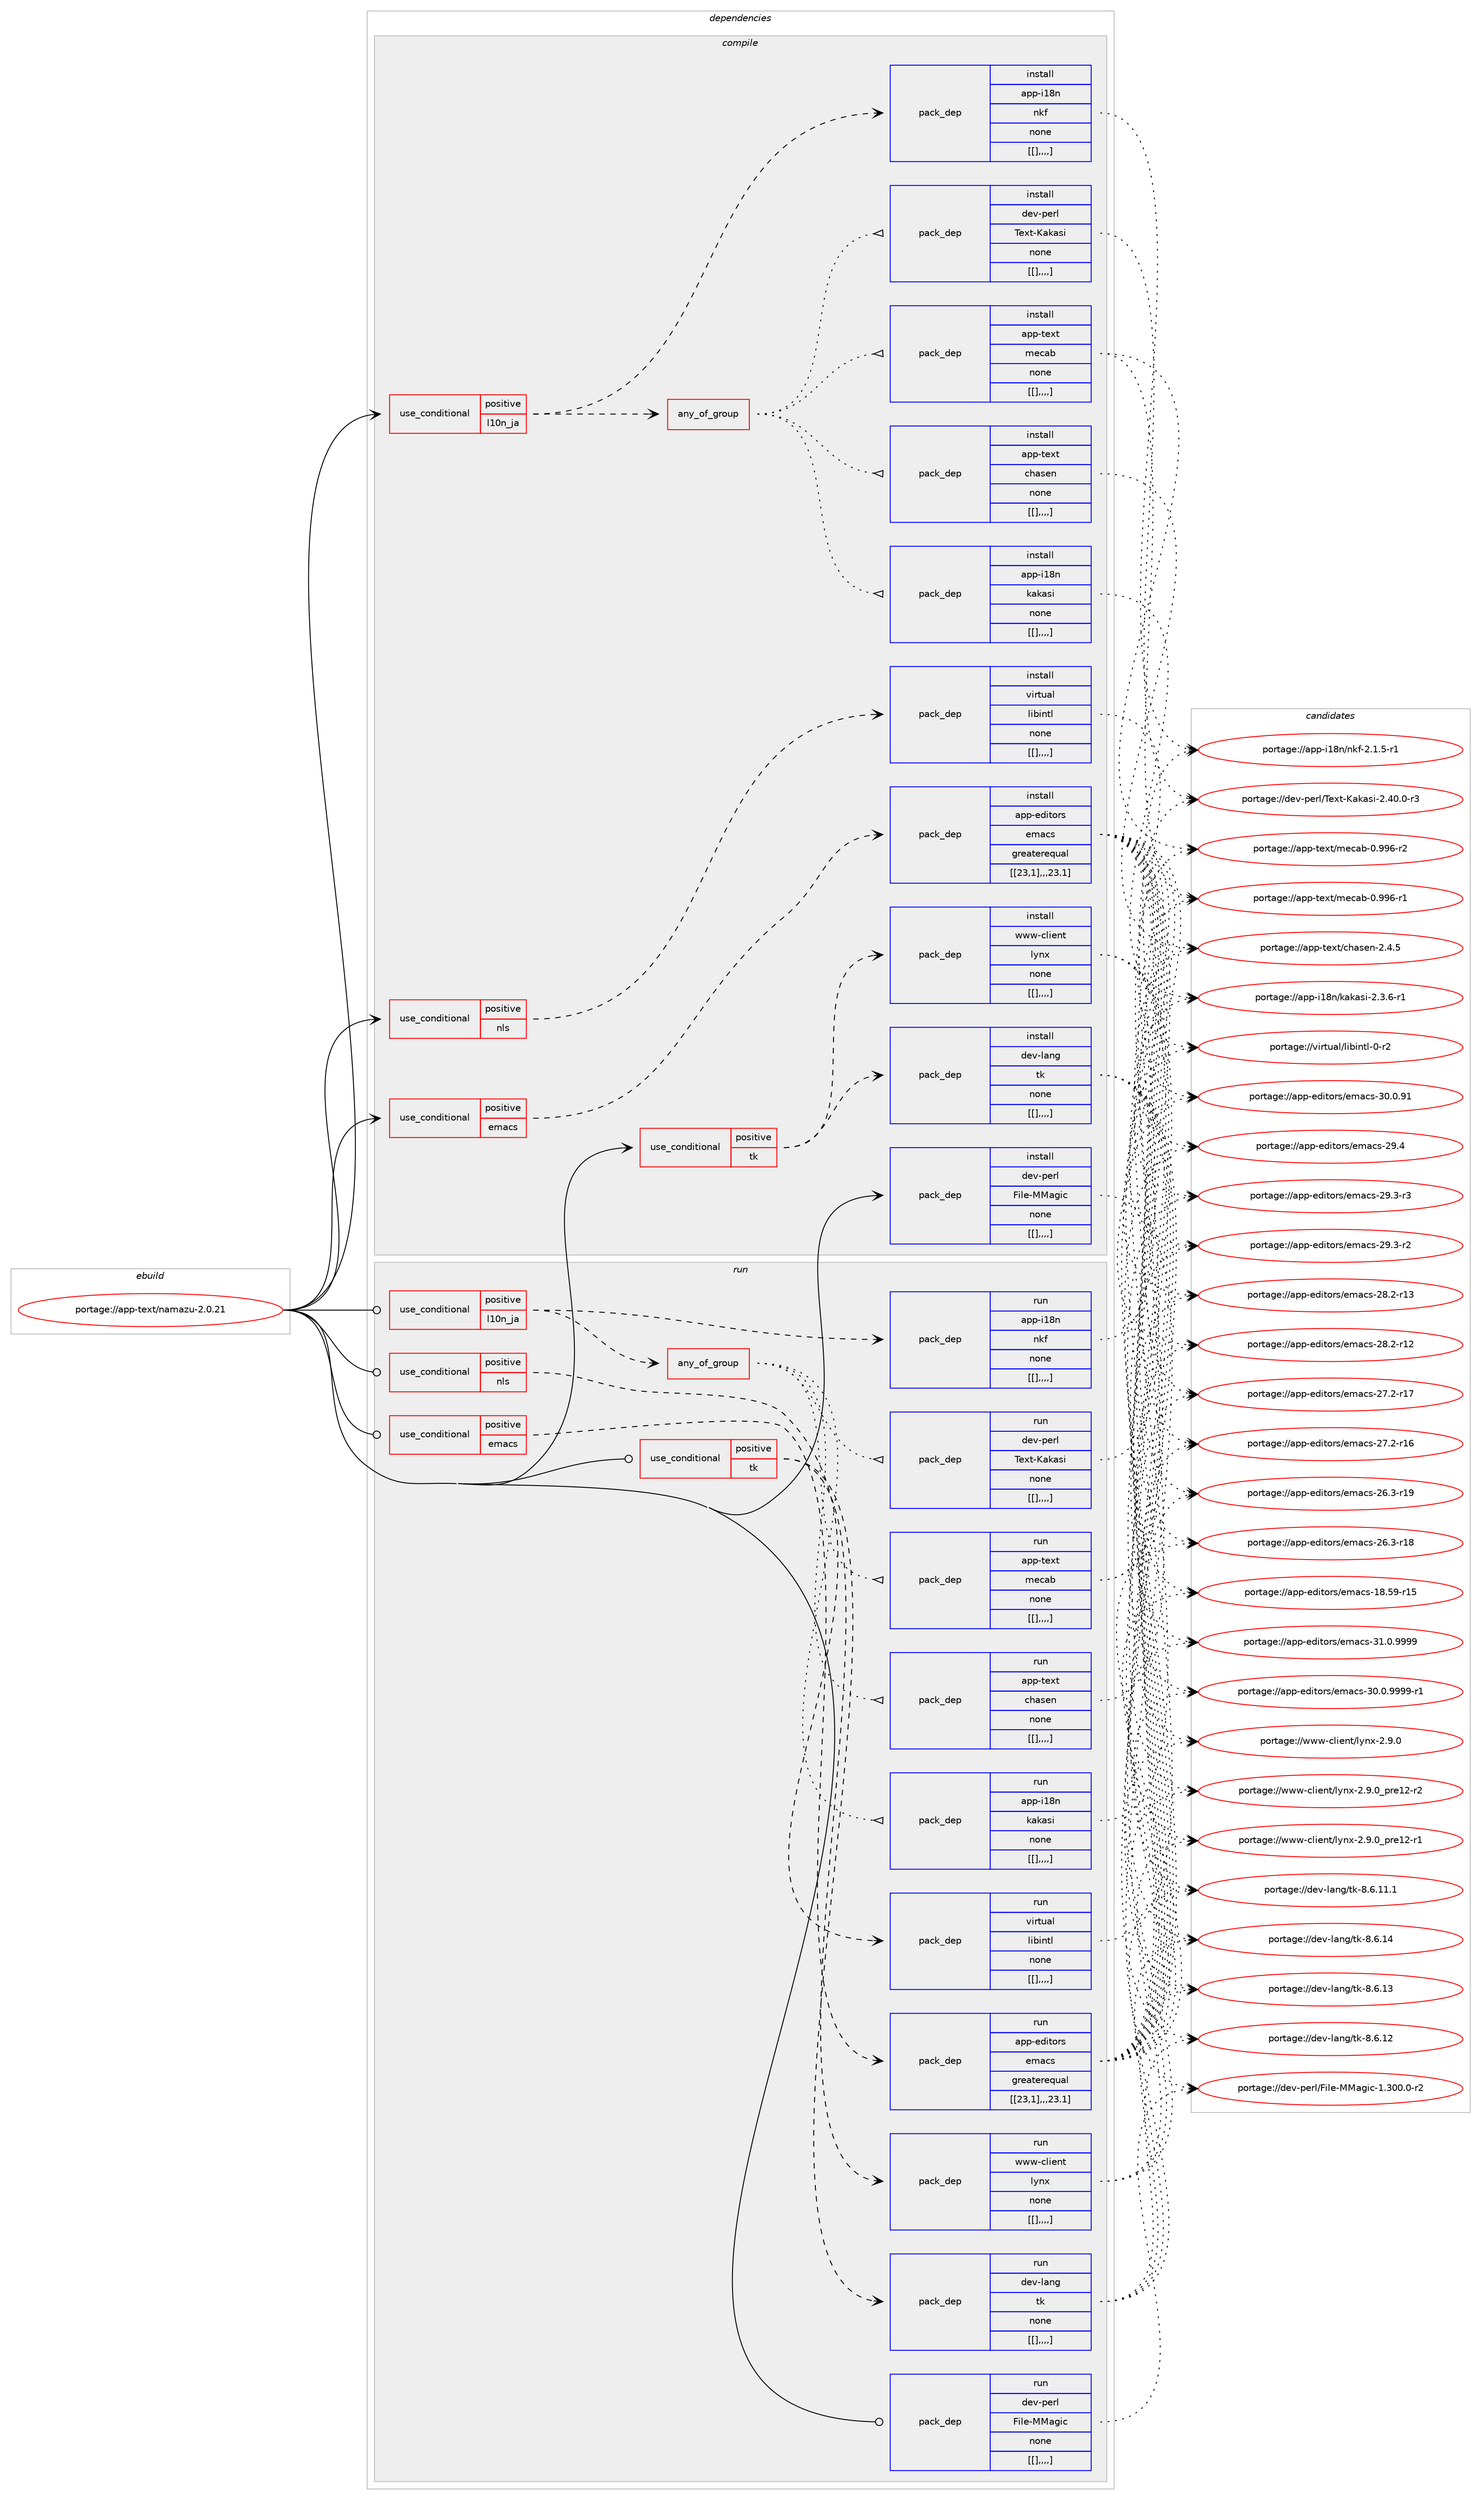 digraph prolog {

# *************
# Graph options
# *************

newrank=true;
concentrate=true;
compound=true;
graph [rankdir=LR,fontname=Helvetica,fontsize=10,ranksep=1.5];#, ranksep=2.5, nodesep=0.2];
edge  [arrowhead=vee];
node  [fontname=Helvetica,fontsize=10];

# **********
# The ebuild
# **********

subgraph cluster_leftcol {
color=gray;
label=<<i>ebuild</i>>;
id [label="portage://app-text/namazu-2.0.21", color=red, width=4, href="../app-text/namazu-2.0.21.svg"];
}

# ****************
# The dependencies
# ****************

subgraph cluster_midcol {
color=gray;
label=<<i>dependencies</i>>;
subgraph cluster_compile {
fillcolor="#eeeeee";
style=filled;
label=<<i>compile</i>>;
subgraph cond15448 {
dependency56832 [label=<<TABLE BORDER="0" CELLBORDER="1" CELLSPACING="0" CELLPADDING="4"><TR><TD ROWSPAN="3" CELLPADDING="10">use_conditional</TD></TR><TR><TD>positive</TD></TR><TR><TD>emacs</TD></TR></TABLE>>, shape=none, color=red];
subgraph pack40881 {
dependency56833 [label=<<TABLE BORDER="0" CELLBORDER="1" CELLSPACING="0" CELLPADDING="4" WIDTH="220"><TR><TD ROWSPAN="6" CELLPADDING="30">pack_dep</TD></TR><TR><TD WIDTH="110">install</TD></TR><TR><TD>app-editors</TD></TR><TR><TD>emacs</TD></TR><TR><TD>greaterequal</TD></TR><TR><TD>[[23,1],,,23.1]</TD></TR></TABLE>>, shape=none, color=blue];
}
dependency56832:e -> dependency56833:w [weight=20,style="dashed",arrowhead="vee"];
}
id:e -> dependency56832:w [weight=20,style="solid",arrowhead="vee"];
subgraph cond15449 {
dependency56834 [label=<<TABLE BORDER="0" CELLBORDER="1" CELLSPACING="0" CELLPADDING="4"><TR><TD ROWSPAN="3" CELLPADDING="10">use_conditional</TD></TR><TR><TD>positive</TD></TR><TR><TD>l10n_ja</TD></TR></TABLE>>, shape=none, color=red];
subgraph pack40882 {
dependency56835 [label=<<TABLE BORDER="0" CELLBORDER="1" CELLSPACING="0" CELLPADDING="4" WIDTH="220"><TR><TD ROWSPAN="6" CELLPADDING="30">pack_dep</TD></TR><TR><TD WIDTH="110">install</TD></TR><TR><TD>app-i18n</TD></TR><TR><TD>nkf</TD></TR><TR><TD>none</TD></TR><TR><TD>[[],,,,]</TD></TR></TABLE>>, shape=none, color=blue];
}
dependency56834:e -> dependency56835:w [weight=20,style="dashed",arrowhead="vee"];
subgraph any438 {
dependency56836 [label=<<TABLE BORDER="0" CELLBORDER="1" CELLSPACING="0" CELLPADDING="4"><TR><TD CELLPADDING="10">any_of_group</TD></TR></TABLE>>, shape=none, color=red];subgraph pack40883 {
dependency56837 [label=<<TABLE BORDER="0" CELLBORDER="1" CELLSPACING="0" CELLPADDING="4" WIDTH="220"><TR><TD ROWSPAN="6" CELLPADDING="30">pack_dep</TD></TR><TR><TD WIDTH="110">install</TD></TR><TR><TD>dev-perl</TD></TR><TR><TD>Text-Kakasi</TD></TR><TR><TD>none</TD></TR><TR><TD>[[],,,,]</TD></TR></TABLE>>, shape=none, color=blue];
}
dependency56836:e -> dependency56837:w [weight=20,style="dotted",arrowhead="oinv"];
subgraph pack40884 {
dependency56838 [label=<<TABLE BORDER="0" CELLBORDER="1" CELLSPACING="0" CELLPADDING="4" WIDTH="220"><TR><TD ROWSPAN="6" CELLPADDING="30">pack_dep</TD></TR><TR><TD WIDTH="110">install</TD></TR><TR><TD>app-i18n</TD></TR><TR><TD>kakasi</TD></TR><TR><TD>none</TD></TR><TR><TD>[[],,,,]</TD></TR></TABLE>>, shape=none, color=blue];
}
dependency56836:e -> dependency56838:w [weight=20,style="dotted",arrowhead="oinv"];
subgraph pack40885 {
dependency56839 [label=<<TABLE BORDER="0" CELLBORDER="1" CELLSPACING="0" CELLPADDING="4" WIDTH="220"><TR><TD ROWSPAN="6" CELLPADDING="30">pack_dep</TD></TR><TR><TD WIDTH="110">install</TD></TR><TR><TD>app-text</TD></TR><TR><TD>chasen</TD></TR><TR><TD>none</TD></TR><TR><TD>[[],,,,]</TD></TR></TABLE>>, shape=none, color=blue];
}
dependency56836:e -> dependency56839:w [weight=20,style="dotted",arrowhead="oinv"];
subgraph pack40886 {
dependency56840 [label=<<TABLE BORDER="0" CELLBORDER="1" CELLSPACING="0" CELLPADDING="4" WIDTH="220"><TR><TD ROWSPAN="6" CELLPADDING="30">pack_dep</TD></TR><TR><TD WIDTH="110">install</TD></TR><TR><TD>app-text</TD></TR><TR><TD>mecab</TD></TR><TR><TD>none</TD></TR><TR><TD>[[],,,,]</TD></TR></TABLE>>, shape=none, color=blue];
}
dependency56836:e -> dependency56840:w [weight=20,style="dotted",arrowhead="oinv"];
}
dependency56834:e -> dependency56836:w [weight=20,style="dashed",arrowhead="vee"];
}
id:e -> dependency56834:w [weight=20,style="solid",arrowhead="vee"];
subgraph cond15450 {
dependency56841 [label=<<TABLE BORDER="0" CELLBORDER="1" CELLSPACING="0" CELLPADDING="4"><TR><TD ROWSPAN="3" CELLPADDING="10">use_conditional</TD></TR><TR><TD>positive</TD></TR><TR><TD>nls</TD></TR></TABLE>>, shape=none, color=red];
subgraph pack40887 {
dependency56842 [label=<<TABLE BORDER="0" CELLBORDER="1" CELLSPACING="0" CELLPADDING="4" WIDTH="220"><TR><TD ROWSPAN="6" CELLPADDING="30">pack_dep</TD></TR><TR><TD WIDTH="110">install</TD></TR><TR><TD>virtual</TD></TR><TR><TD>libintl</TD></TR><TR><TD>none</TD></TR><TR><TD>[[],,,,]</TD></TR></TABLE>>, shape=none, color=blue];
}
dependency56841:e -> dependency56842:w [weight=20,style="dashed",arrowhead="vee"];
}
id:e -> dependency56841:w [weight=20,style="solid",arrowhead="vee"];
subgraph cond15451 {
dependency56843 [label=<<TABLE BORDER="0" CELLBORDER="1" CELLSPACING="0" CELLPADDING="4"><TR><TD ROWSPAN="3" CELLPADDING="10">use_conditional</TD></TR><TR><TD>positive</TD></TR><TR><TD>tk</TD></TR></TABLE>>, shape=none, color=red];
subgraph pack40888 {
dependency56844 [label=<<TABLE BORDER="0" CELLBORDER="1" CELLSPACING="0" CELLPADDING="4" WIDTH="220"><TR><TD ROWSPAN="6" CELLPADDING="30">pack_dep</TD></TR><TR><TD WIDTH="110">install</TD></TR><TR><TD>dev-lang</TD></TR><TR><TD>tk</TD></TR><TR><TD>none</TD></TR><TR><TD>[[],,,,]</TD></TR></TABLE>>, shape=none, color=blue];
}
dependency56843:e -> dependency56844:w [weight=20,style="dashed",arrowhead="vee"];
subgraph pack40889 {
dependency56845 [label=<<TABLE BORDER="0" CELLBORDER="1" CELLSPACING="0" CELLPADDING="4" WIDTH="220"><TR><TD ROWSPAN="6" CELLPADDING="30">pack_dep</TD></TR><TR><TD WIDTH="110">install</TD></TR><TR><TD>www-client</TD></TR><TR><TD>lynx</TD></TR><TR><TD>none</TD></TR><TR><TD>[[],,,,]</TD></TR></TABLE>>, shape=none, color=blue];
}
dependency56843:e -> dependency56845:w [weight=20,style="dashed",arrowhead="vee"];
}
id:e -> dependency56843:w [weight=20,style="solid",arrowhead="vee"];
subgraph pack40890 {
dependency56846 [label=<<TABLE BORDER="0" CELLBORDER="1" CELLSPACING="0" CELLPADDING="4" WIDTH="220"><TR><TD ROWSPAN="6" CELLPADDING="30">pack_dep</TD></TR><TR><TD WIDTH="110">install</TD></TR><TR><TD>dev-perl</TD></TR><TR><TD>File-MMagic</TD></TR><TR><TD>none</TD></TR><TR><TD>[[],,,,]</TD></TR></TABLE>>, shape=none, color=blue];
}
id:e -> dependency56846:w [weight=20,style="solid",arrowhead="vee"];
}
subgraph cluster_compileandrun {
fillcolor="#eeeeee";
style=filled;
label=<<i>compile and run</i>>;
}
subgraph cluster_run {
fillcolor="#eeeeee";
style=filled;
label=<<i>run</i>>;
subgraph cond15452 {
dependency56847 [label=<<TABLE BORDER="0" CELLBORDER="1" CELLSPACING="0" CELLPADDING="4"><TR><TD ROWSPAN="3" CELLPADDING="10">use_conditional</TD></TR><TR><TD>positive</TD></TR><TR><TD>emacs</TD></TR></TABLE>>, shape=none, color=red];
subgraph pack40891 {
dependency56848 [label=<<TABLE BORDER="0" CELLBORDER="1" CELLSPACING="0" CELLPADDING="4" WIDTH="220"><TR><TD ROWSPAN="6" CELLPADDING="30">pack_dep</TD></TR><TR><TD WIDTH="110">run</TD></TR><TR><TD>app-editors</TD></TR><TR><TD>emacs</TD></TR><TR><TD>greaterequal</TD></TR><TR><TD>[[23,1],,,23.1]</TD></TR></TABLE>>, shape=none, color=blue];
}
dependency56847:e -> dependency56848:w [weight=20,style="dashed",arrowhead="vee"];
}
id:e -> dependency56847:w [weight=20,style="solid",arrowhead="odot"];
subgraph cond15453 {
dependency56849 [label=<<TABLE BORDER="0" CELLBORDER="1" CELLSPACING="0" CELLPADDING="4"><TR><TD ROWSPAN="3" CELLPADDING="10">use_conditional</TD></TR><TR><TD>positive</TD></TR><TR><TD>l10n_ja</TD></TR></TABLE>>, shape=none, color=red];
subgraph pack40892 {
dependency56850 [label=<<TABLE BORDER="0" CELLBORDER="1" CELLSPACING="0" CELLPADDING="4" WIDTH="220"><TR><TD ROWSPAN="6" CELLPADDING="30">pack_dep</TD></TR><TR><TD WIDTH="110">run</TD></TR><TR><TD>app-i18n</TD></TR><TR><TD>nkf</TD></TR><TR><TD>none</TD></TR><TR><TD>[[],,,,]</TD></TR></TABLE>>, shape=none, color=blue];
}
dependency56849:e -> dependency56850:w [weight=20,style="dashed",arrowhead="vee"];
subgraph any439 {
dependency56851 [label=<<TABLE BORDER="0" CELLBORDER="1" CELLSPACING="0" CELLPADDING="4"><TR><TD CELLPADDING="10">any_of_group</TD></TR></TABLE>>, shape=none, color=red];subgraph pack40893 {
dependency56852 [label=<<TABLE BORDER="0" CELLBORDER="1" CELLSPACING="0" CELLPADDING="4" WIDTH="220"><TR><TD ROWSPAN="6" CELLPADDING="30">pack_dep</TD></TR><TR><TD WIDTH="110">run</TD></TR><TR><TD>dev-perl</TD></TR><TR><TD>Text-Kakasi</TD></TR><TR><TD>none</TD></TR><TR><TD>[[],,,,]</TD></TR></TABLE>>, shape=none, color=blue];
}
dependency56851:e -> dependency56852:w [weight=20,style="dotted",arrowhead="oinv"];
subgraph pack40894 {
dependency56853 [label=<<TABLE BORDER="0" CELLBORDER="1" CELLSPACING="0" CELLPADDING="4" WIDTH="220"><TR><TD ROWSPAN="6" CELLPADDING="30">pack_dep</TD></TR><TR><TD WIDTH="110">run</TD></TR><TR><TD>app-i18n</TD></TR><TR><TD>kakasi</TD></TR><TR><TD>none</TD></TR><TR><TD>[[],,,,]</TD></TR></TABLE>>, shape=none, color=blue];
}
dependency56851:e -> dependency56853:w [weight=20,style="dotted",arrowhead="oinv"];
subgraph pack40895 {
dependency56854 [label=<<TABLE BORDER="0" CELLBORDER="1" CELLSPACING="0" CELLPADDING="4" WIDTH="220"><TR><TD ROWSPAN="6" CELLPADDING="30">pack_dep</TD></TR><TR><TD WIDTH="110">run</TD></TR><TR><TD>app-text</TD></TR><TR><TD>chasen</TD></TR><TR><TD>none</TD></TR><TR><TD>[[],,,,]</TD></TR></TABLE>>, shape=none, color=blue];
}
dependency56851:e -> dependency56854:w [weight=20,style="dotted",arrowhead="oinv"];
subgraph pack40896 {
dependency56855 [label=<<TABLE BORDER="0" CELLBORDER="1" CELLSPACING="0" CELLPADDING="4" WIDTH="220"><TR><TD ROWSPAN="6" CELLPADDING="30">pack_dep</TD></TR><TR><TD WIDTH="110">run</TD></TR><TR><TD>app-text</TD></TR><TR><TD>mecab</TD></TR><TR><TD>none</TD></TR><TR><TD>[[],,,,]</TD></TR></TABLE>>, shape=none, color=blue];
}
dependency56851:e -> dependency56855:w [weight=20,style="dotted",arrowhead="oinv"];
}
dependency56849:e -> dependency56851:w [weight=20,style="dashed",arrowhead="vee"];
}
id:e -> dependency56849:w [weight=20,style="solid",arrowhead="odot"];
subgraph cond15454 {
dependency56856 [label=<<TABLE BORDER="0" CELLBORDER="1" CELLSPACING="0" CELLPADDING="4"><TR><TD ROWSPAN="3" CELLPADDING="10">use_conditional</TD></TR><TR><TD>positive</TD></TR><TR><TD>nls</TD></TR></TABLE>>, shape=none, color=red];
subgraph pack40897 {
dependency56857 [label=<<TABLE BORDER="0" CELLBORDER="1" CELLSPACING="0" CELLPADDING="4" WIDTH="220"><TR><TD ROWSPAN="6" CELLPADDING="30">pack_dep</TD></TR><TR><TD WIDTH="110">run</TD></TR><TR><TD>virtual</TD></TR><TR><TD>libintl</TD></TR><TR><TD>none</TD></TR><TR><TD>[[],,,,]</TD></TR></TABLE>>, shape=none, color=blue];
}
dependency56856:e -> dependency56857:w [weight=20,style="dashed",arrowhead="vee"];
}
id:e -> dependency56856:w [weight=20,style="solid",arrowhead="odot"];
subgraph cond15455 {
dependency56858 [label=<<TABLE BORDER="0" CELLBORDER="1" CELLSPACING="0" CELLPADDING="4"><TR><TD ROWSPAN="3" CELLPADDING="10">use_conditional</TD></TR><TR><TD>positive</TD></TR><TR><TD>tk</TD></TR></TABLE>>, shape=none, color=red];
subgraph pack40898 {
dependency56859 [label=<<TABLE BORDER="0" CELLBORDER="1" CELLSPACING="0" CELLPADDING="4" WIDTH="220"><TR><TD ROWSPAN="6" CELLPADDING="30">pack_dep</TD></TR><TR><TD WIDTH="110">run</TD></TR><TR><TD>dev-lang</TD></TR><TR><TD>tk</TD></TR><TR><TD>none</TD></TR><TR><TD>[[],,,,]</TD></TR></TABLE>>, shape=none, color=blue];
}
dependency56858:e -> dependency56859:w [weight=20,style="dashed",arrowhead="vee"];
subgraph pack40899 {
dependency56860 [label=<<TABLE BORDER="0" CELLBORDER="1" CELLSPACING="0" CELLPADDING="4" WIDTH="220"><TR><TD ROWSPAN="6" CELLPADDING="30">pack_dep</TD></TR><TR><TD WIDTH="110">run</TD></TR><TR><TD>www-client</TD></TR><TR><TD>lynx</TD></TR><TR><TD>none</TD></TR><TR><TD>[[],,,,]</TD></TR></TABLE>>, shape=none, color=blue];
}
dependency56858:e -> dependency56860:w [weight=20,style="dashed",arrowhead="vee"];
}
id:e -> dependency56858:w [weight=20,style="solid",arrowhead="odot"];
subgraph pack40900 {
dependency56861 [label=<<TABLE BORDER="0" CELLBORDER="1" CELLSPACING="0" CELLPADDING="4" WIDTH="220"><TR><TD ROWSPAN="6" CELLPADDING="30">pack_dep</TD></TR><TR><TD WIDTH="110">run</TD></TR><TR><TD>dev-perl</TD></TR><TR><TD>File-MMagic</TD></TR><TR><TD>none</TD></TR><TR><TD>[[],,,,]</TD></TR></TABLE>>, shape=none, color=blue];
}
id:e -> dependency56861:w [weight=20,style="solid",arrowhead="odot"];
}
}

# **************
# The candidates
# **************

subgraph cluster_choices {
rank=same;
color=gray;
label=<<i>candidates</i>>;

subgraph choice40881 {
color=black;
nodesep=1;
choice971121124510110010511611111411547101109979911545514946484657575757 [label="portage://app-editors/emacs-31.0.9999", color=red, width=4,href="../app-editors/emacs-31.0.9999.svg"];
choice9711211245101100105116111114115471011099799115455148464846575757574511449 [label="portage://app-editors/emacs-30.0.9999-r1", color=red, width=4,href="../app-editors/emacs-30.0.9999-r1.svg"];
choice97112112451011001051161111141154710110997991154551484648465749 [label="portage://app-editors/emacs-30.0.91", color=red, width=4,href="../app-editors/emacs-30.0.91.svg"];
choice97112112451011001051161111141154710110997991154550574652 [label="portage://app-editors/emacs-29.4", color=red, width=4,href="../app-editors/emacs-29.4.svg"];
choice971121124510110010511611111411547101109979911545505746514511451 [label="portage://app-editors/emacs-29.3-r3", color=red, width=4,href="../app-editors/emacs-29.3-r3.svg"];
choice971121124510110010511611111411547101109979911545505746514511450 [label="portage://app-editors/emacs-29.3-r2", color=red, width=4,href="../app-editors/emacs-29.3-r2.svg"];
choice97112112451011001051161111141154710110997991154550564650451144951 [label="portage://app-editors/emacs-28.2-r13", color=red, width=4,href="../app-editors/emacs-28.2-r13.svg"];
choice97112112451011001051161111141154710110997991154550564650451144950 [label="portage://app-editors/emacs-28.2-r12", color=red, width=4,href="../app-editors/emacs-28.2-r12.svg"];
choice97112112451011001051161111141154710110997991154550554650451144955 [label="portage://app-editors/emacs-27.2-r17", color=red, width=4,href="../app-editors/emacs-27.2-r17.svg"];
choice97112112451011001051161111141154710110997991154550554650451144954 [label="portage://app-editors/emacs-27.2-r16", color=red, width=4,href="../app-editors/emacs-27.2-r16.svg"];
choice97112112451011001051161111141154710110997991154550544651451144957 [label="portage://app-editors/emacs-26.3-r19", color=red, width=4,href="../app-editors/emacs-26.3-r19.svg"];
choice97112112451011001051161111141154710110997991154550544651451144956 [label="portage://app-editors/emacs-26.3-r18", color=red, width=4,href="../app-editors/emacs-26.3-r18.svg"];
choice9711211245101100105116111114115471011099799115454956465357451144953 [label="portage://app-editors/emacs-18.59-r15", color=red, width=4,href="../app-editors/emacs-18.59-r15.svg"];
dependency56833:e -> choice971121124510110010511611111411547101109979911545514946484657575757:w [style=dotted,weight="100"];
dependency56833:e -> choice9711211245101100105116111114115471011099799115455148464846575757574511449:w [style=dotted,weight="100"];
dependency56833:e -> choice97112112451011001051161111141154710110997991154551484648465749:w [style=dotted,weight="100"];
dependency56833:e -> choice97112112451011001051161111141154710110997991154550574652:w [style=dotted,weight="100"];
dependency56833:e -> choice971121124510110010511611111411547101109979911545505746514511451:w [style=dotted,weight="100"];
dependency56833:e -> choice971121124510110010511611111411547101109979911545505746514511450:w [style=dotted,weight="100"];
dependency56833:e -> choice97112112451011001051161111141154710110997991154550564650451144951:w [style=dotted,weight="100"];
dependency56833:e -> choice97112112451011001051161111141154710110997991154550564650451144950:w [style=dotted,weight="100"];
dependency56833:e -> choice97112112451011001051161111141154710110997991154550554650451144955:w [style=dotted,weight="100"];
dependency56833:e -> choice97112112451011001051161111141154710110997991154550554650451144954:w [style=dotted,weight="100"];
dependency56833:e -> choice97112112451011001051161111141154710110997991154550544651451144957:w [style=dotted,weight="100"];
dependency56833:e -> choice97112112451011001051161111141154710110997991154550544651451144956:w [style=dotted,weight="100"];
dependency56833:e -> choice9711211245101100105116111114115471011099799115454956465357451144953:w [style=dotted,weight="100"];
}
subgraph choice40882 {
color=black;
nodesep=1;
choice97112112451054956110471101071024550464946534511449 [label="portage://app-i18n/nkf-2.1.5-r1", color=red, width=4,href="../app-i18n/nkf-2.1.5-r1.svg"];
dependency56835:e -> choice97112112451054956110471101071024550464946534511449:w [style=dotted,weight="100"];
}
subgraph choice40883 {
color=black;
nodesep=1;
choice10010111845112101114108478410112011645759710797115105455046524846484511451 [label="portage://dev-perl/Text-Kakasi-2.40.0-r3", color=red, width=4,href="../dev-perl/Text-Kakasi-2.40.0-r3.svg"];
dependency56837:e -> choice10010111845112101114108478410112011645759710797115105455046524846484511451:w [style=dotted,weight="100"];
}
subgraph choice40884 {
color=black;
nodesep=1;
choice971121124510549561104710797107971151054550465146544511449 [label="portage://app-i18n/kakasi-2.3.6-r1", color=red, width=4,href="../app-i18n/kakasi-2.3.6-r1.svg"];
dependency56838:e -> choice971121124510549561104710797107971151054550465146544511449:w [style=dotted,weight="100"];
}
subgraph choice40885 {
color=black;
nodesep=1;
choice9711211245116101120116479910497115101110455046524653 [label="portage://app-text/chasen-2.4.5", color=red, width=4,href="../app-text/chasen-2.4.5.svg"];
dependency56839:e -> choice9711211245116101120116479910497115101110455046524653:w [style=dotted,weight="100"];
}
subgraph choice40886 {
color=black;
nodesep=1;
choice9711211245116101120116471091019997984548465757544511450 [label="portage://app-text/mecab-0.996-r2", color=red, width=4,href="../app-text/mecab-0.996-r2.svg"];
choice9711211245116101120116471091019997984548465757544511449 [label="portage://app-text/mecab-0.996-r1", color=red, width=4,href="../app-text/mecab-0.996-r1.svg"];
dependency56840:e -> choice9711211245116101120116471091019997984548465757544511450:w [style=dotted,weight="100"];
dependency56840:e -> choice9711211245116101120116471091019997984548465757544511449:w [style=dotted,weight="100"];
}
subgraph choice40887 {
color=black;
nodesep=1;
choice11810511411611797108471081059810511011610845484511450 [label="portage://virtual/libintl-0-r2", color=red, width=4,href="../virtual/libintl-0-r2.svg"];
dependency56842:e -> choice11810511411611797108471081059810511011610845484511450:w [style=dotted,weight="100"];
}
subgraph choice40888 {
color=black;
nodesep=1;
choice10010111845108971101034711610745564654464952 [label="portage://dev-lang/tk-8.6.14", color=red, width=4,href="../dev-lang/tk-8.6.14.svg"];
choice10010111845108971101034711610745564654464951 [label="portage://dev-lang/tk-8.6.13", color=red, width=4,href="../dev-lang/tk-8.6.13.svg"];
choice10010111845108971101034711610745564654464950 [label="portage://dev-lang/tk-8.6.12", color=red, width=4,href="../dev-lang/tk-8.6.12.svg"];
choice100101118451089711010347116107455646544649494649 [label="portage://dev-lang/tk-8.6.11.1", color=red, width=4,href="../dev-lang/tk-8.6.11.1.svg"];
dependency56844:e -> choice10010111845108971101034711610745564654464952:w [style=dotted,weight="100"];
dependency56844:e -> choice10010111845108971101034711610745564654464951:w [style=dotted,weight="100"];
dependency56844:e -> choice10010111845108971101034711610745564654464950:w [style=dotted,weight="100"];
dependency56844:e -> choice100101118451089711010347116107455646544649494649:w [style=dotted,weight="100"];
}
subgraph choice40889 {
color=black;
nodesep=1;
choice1191191194599108105101110116471081211101204550465746489511211410149504511450 [label="portage://www-client/lynx-2.9.0_pre12-r2", color=red, width=4,href="../www-client/lynx-2.9.0_pre12-r2.svg"];
choice1191191194599108105101110116471081211101204550465746489511211410149504511449 [label="portage://www-client/lynx-2.9.0_pre12-r1", color=red, width=4,href="../www-client/lynx-2.9.0_pre12-r1.svg"];
choice119119119459910810510111011647108121110120455046574648 [label="portage://www-client/lynx-2.9.0", color=red, width=4,href="../www-client/lynx-2.9.0.svg"];
dependency56845:e -> choice1191191194599108105101110116471081211101204550465746489511211410149504511450:w [style=dotted,weight="100"];
dependency56845:e -> choice1191191194599108105101110116471081211101204550465746489511211410149504511449:w [style=dotted,weight="100"];
dependency56845:e -> choice119119119459910810510111011647108121110120455046574648:w [style=dotted,weight="100"];
}
subgraph choice40890 {
color=black;
nodesep=1;
choice100101118451121011141084770105108101457777971031059945494651484846484511450 [label="portage://dev-perl/File-MMagic-1.300.0-r2", color=red, width=4,href="../dev-perl/File-MMagic-1.300.0-r2.svg"];
dependency56846:e -> choice100101118451121011141084770105108101457777971031059945494651484846484511450:w [style=dotted,weight="100"];
}
subgraph choice40891 {
color=black;
nodesep=1;
choice971121124510110010511611111411547101109979911545514946484657575757 [label="portage://app-editors/emacs-31.0.9999", color=red, width=4,href="../app-editors/emacs-31.0.9999.svg"];
choice9711211245101100105116111114115471011099799115455148464846575757574511449 [label="portage://app-editors/emacs-30.0.9999-r1", color=red, width=4,href="../app-editors/emacs-30.0.9999-r1.svg"];
choice97112112451011001051161111141154710110997991154551484648465749 [label="portage://app-editors/emacs-30.0.91", color=red, width=4,href="../app-editors/emacs-30.0.91.svg"];
choice97112112451011001051161111141154710110997991154550574652 [label="portage://app-editors/emacs-29.4", color=red, width=4,href="../app-editors/emacs-29.4.svg"];
choice971121124510110010511611111411547101109979911545505746514511451 [label="portage://app-editors/emacs-29.3-r3", color=red, width=4,href="../app-editors/emacs-29.3-r3.svg"];
choice971121124510110010511611111411547101109979911545505746514511450 [label="portage://app-editors/emacs-29.3-r2", color=red, width=4,href="../app-editors/emacs-29.3-r2.svg"];
choice97112112451011001051161111141154710110997991154550564650451144951 [label="portage://app-editors/emacs-28.2-r13", color=red, width=4,href="../app-editors/emacs-28.2-r13.svg"];
choice97112112451011001051161111141154710110997991154550564650451144950 [label="portage://app-editors/emacs-28.2-r12", color=red, width=4,href="../app-editors/emacs-28.2-r12.svg"];
choice97112112451011001051161111141154710110997991154550554650451144955 [label="portage://app-editors/emacs-27.2-r17", color=red, width=4,href="../app-editors/emacs-27.2-r17.svg"];
choice97112112451011001051161111141154710110997991154550554650451144954 [label="portage://app-editors/emacs-27.2-r16", color=red, width=4,href="../app-editors/emacs-27.2-r16.svg"];
choice97112112451011001051161111141154710110997991154550544651451144957 [label="portage://app-editors/emacs-26.3-r19", color=red, width=4,href="../app-editors/emacs-26.3-r19.svg"];
choice97112112451011001051161111141154710110997991154550544651451144956 [label="portage://app-editors/emacs-26.3-r18", color=red, width=4,href="../app-editors/emacs-26.3-r18.svg"];
choice9711211245101100105116111114115471011099799115454956465357451144953 [label="portage://app-editors/emacs-18.59-r15", color=red, width=4,href="../app-editors/emacs-18.59-r15.svg"];
dependency56848:e -> choice971121124510110010511611111411547101109979911545514946484657575757:w [style=dotted,weight="100"];
dependency56848:e -> choice9711211245101100105116111114115471011099799115455148464846575757574511449:w [style=dotted,weight="100"];
dependency56848:e -> choice97112112451011001051161111141154710110997991154551484648465749:w [style=dotted,weight="100"];
dependency56848:e -> choice97112112451011001051161111141154710110997991154550574652:w [style=dotted,weight="100"];
dependency56848:e -> choice971121124510110010511611111411547101109979911545505746514511451:w [style=dotted,weight="100"];
dependency56848:e -> choice971121124510110010511611111411547101109979911545505746514511450:w [style=dotted,weight="100"];
dependency56848:e -> choice97112112451011001051161111141154710110997991154550564650451144951:w [style=dotted,weight="100"];
dependency56848:e -> choice97112112451011001051161111141154710110997991154550564650451144950:w [style=dotted,weight="100"];
dependency56848:e -> choice97112112451011001051161111141154710110997991154550554650451144955:w [style=dotted,weight="100"];
dependency56848:e -> choice97112112451011001051161111141154710110997991154550554650451144954:w [style=dotted,weight="100"];
dependency56848:e -> choice97112112451011001051161111141154710110997991154550544651451144957:w [style=dotted,weight="100"];
dependency56848:e -> choice97112112451011001051161111141154710110997991154550544651451144956:w [style=dotted,weight="100"];
dependency56848:e -> choice9711211245101100105116111114115471011099799115454956465357451144953:w [style=dotted,weight="100"];
}
subgraph choice40892 {
color=black;
nodesep=1;
choice97112112451054956110471101071024550464946534511449 [label="portage://app-i18n/nkf-2.1.5-r1", color=red, width=4,href="../app-i18n/nkf-2.1.5-r1.svg"];
dependency56850:e -> choice97112112451054956110471101071024550464946534511449:w [style=dotted,weight="100"];
}
subgraph choice40893 {
color=black;
nodesep=1;
choice10010111845112101114108478410112011645759710797115105455046524846484511451 [label="portage://dev-perl/Text-Kakasi-2.40.0-r3", color=red, width=4,href="../dev-perl/Text-Kakasi-2.40.0-r3.svg"];
dependency56852:e -> choice10010111845112101114108478410112011645759710797115105455046524846484511451:w [style=dotted,weight="100"];
}
subgraph choice40894 {
color=black;
nodesep=1;
choice971121124510549561104710797107971151054550465146544511449 [label="portage://app-i18n/kakasi-2.3.6-r1", color=red, width=4,href="../app-i18n/kakasi-2.3.6-r1.svg"];
dependency56853:e -> choice971121124510549561104710797107971151054550465146544511449:w [style=dotted,weight="100"];
}
subgraph choice40895 {
color=black;
nodesep=1;
choice9711211245116101120116479910497115101110455046524653 [label="portage://app-text/chasen-2.4.5", color=red, width=4,href="../app-text/chasen-2.4.5.svg"];
dependency56854:e -> choice9711211245116101120116479910497115101110455046524653:w [style=dotted,weight="100"];
}
subgraph choice40896 {
color=black;
nodesep=1;
choice9711211245116101120116471091019997984548465757544511450 [label="portage://app-text/mecab-0.996-r2", color=red, width=4,href="../app-text/mecab-0.996-r2.svg"];
choice9711211245116101120116471091019997984548465757544511449 [label="portage://app-text/mecab-0.996-r1", color=red, width=4,href="../app-text/mecab-0.996-r1.svg"];
dependency56855:e -> choice9711211245116101120116471091019997984548465757544511450:w [style=dotted,weight="100"];
dependency56855:e -> choice9711211245116101120116471091019997984548465757544511449:w [style=dotted,weight="100"];
}
subgraph choice40897 {
color=black;
nodesep=1;
choice11810511411611797108471081059810511011610845484511450 [label="portage://virtual/libintl-0-r2", color=red, width=4,href="../virtual/libintl-0-r2.svg"];
dependency56857:e -> choice11810511411611797108471081059810511011610845484511450:w [style=dotted,weight="100"];
}
subgraph choice40898 {
color=black;
nodesep=1;
choice10010111845108971101034711610745564654464952 [label="portage://dev-lang/tk-8.6.14", color=red, width=4,href="../dev-lang/tk-8.6.14.svg"];
choice10010111845108971101034711610745564654464951 [label="portage://dev-lang/tk-8.6.13", color=red, width=4,href="../dev-lang/tk-8.6.13.svg"];
choice10010111845108971101034711610745564654464950 [label="portage://dev-lang/tk-8.6.12", color=red, width=4,href="../dev-lang/tk-8.6.12.svg"];
choice100101118451089711010347116107455646544649494649 [label="portage://dev-lang/tk-8.6.11.1", color=red, width=4,href="../dev-lang/tk-8.6.11.1.svg"];
dependency56859:e -> choice10010111845108971101034711610745564654464952:w [style=dotted,weight="100"];
dependency56859:e -> choice10010111845108971101034711610745564654464951:w [style=dotted,weight="100"];
dependency56859:e -> choice10010111845108971101034711610745564654464950:w [style=dotted,weight="100"];
dependency56859:e -> choice100101118451089711010347116107455646544649494649:w [style=dotted,weight="100"];
}
subgraph choice40899 {
color=black;
nodesep=1;
choice1191191194599108105101110116471081211101204550465746489511211410149504511450 [label="portage://www-client/lynx-2.9.0_pre12-r2", color=red, width=4,href="../www-client/lynx-2.9.0_pre12-r2.svg"];
choice1191191194599108105101110116471081211101204550465746489511211410149504511449 [label="portage://www-client/lynx-2.9.0_pre12-r1", color=red, width=4,href="../www-client/lynx-2.9.0_pre12-r1.svg"];
choice119119119459910810510111011647108121110120455046574648 [label="portage://www-client/lynx-2.9.0", color=red, width=4,href="../www-client/lynx-2.9.0.svg"];
dependency56860:e -> choice1191191194599108105101110116471081211101204550465746489511211410149504511450:w [style=dotted,weight="100"];
dependency56860:e -> choice1191191194599108105101110116471081211101204550465746489511211410149504511449:w [style=dotted,weight="100"];
dependency56860:e -> choice119119119459910810510111011647108121110120455046574648:w [style=dotted,weight="100"];
}
subgraph choice40900 {
color=black;
nodesep=1;
choice100101118451121011141084770105108101457777971031059945494651484846484511450 [label="portage://dev-perl/File-MMagic-1.300.0-r2", color=red, width=4,href="../dev-perl/File-MMagic-1.300.0-r2.svg"];
dependency56861:e -> choice100101118451121011141084770105108101457777971031059945494651484846484511450:w [style=dotted,weight="100"];
}
}

}
